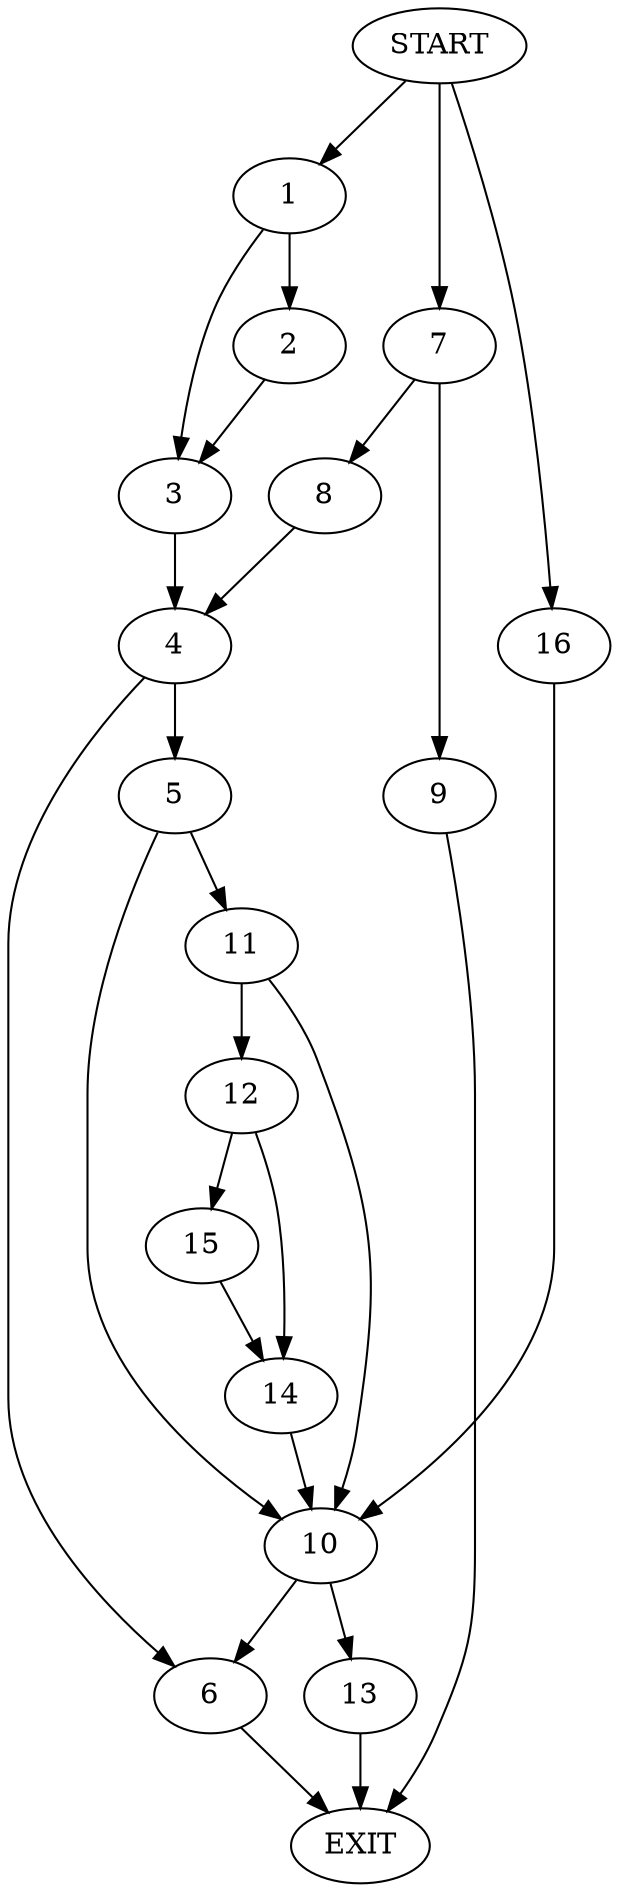 digraph {
0 [label="START"]
17 [label="EXIT"]
0 -> 1
1 -> 2
1 -> 3
3 -> 4
2 -> 3
4 -> 5
4 -> 6
0 -> 7
7 -> 8
7 -> 9
9 -> 17
8 -> 4
6 -> 17
5 -> 10
5 -> 11
11 -> 10
11 -> 12
10 -> 13
10 -> 6
12 -> 14
12 -> 15
15 -> 14
14 -> 10
0 -> 16
16 -> 10
13 -> 17
}
